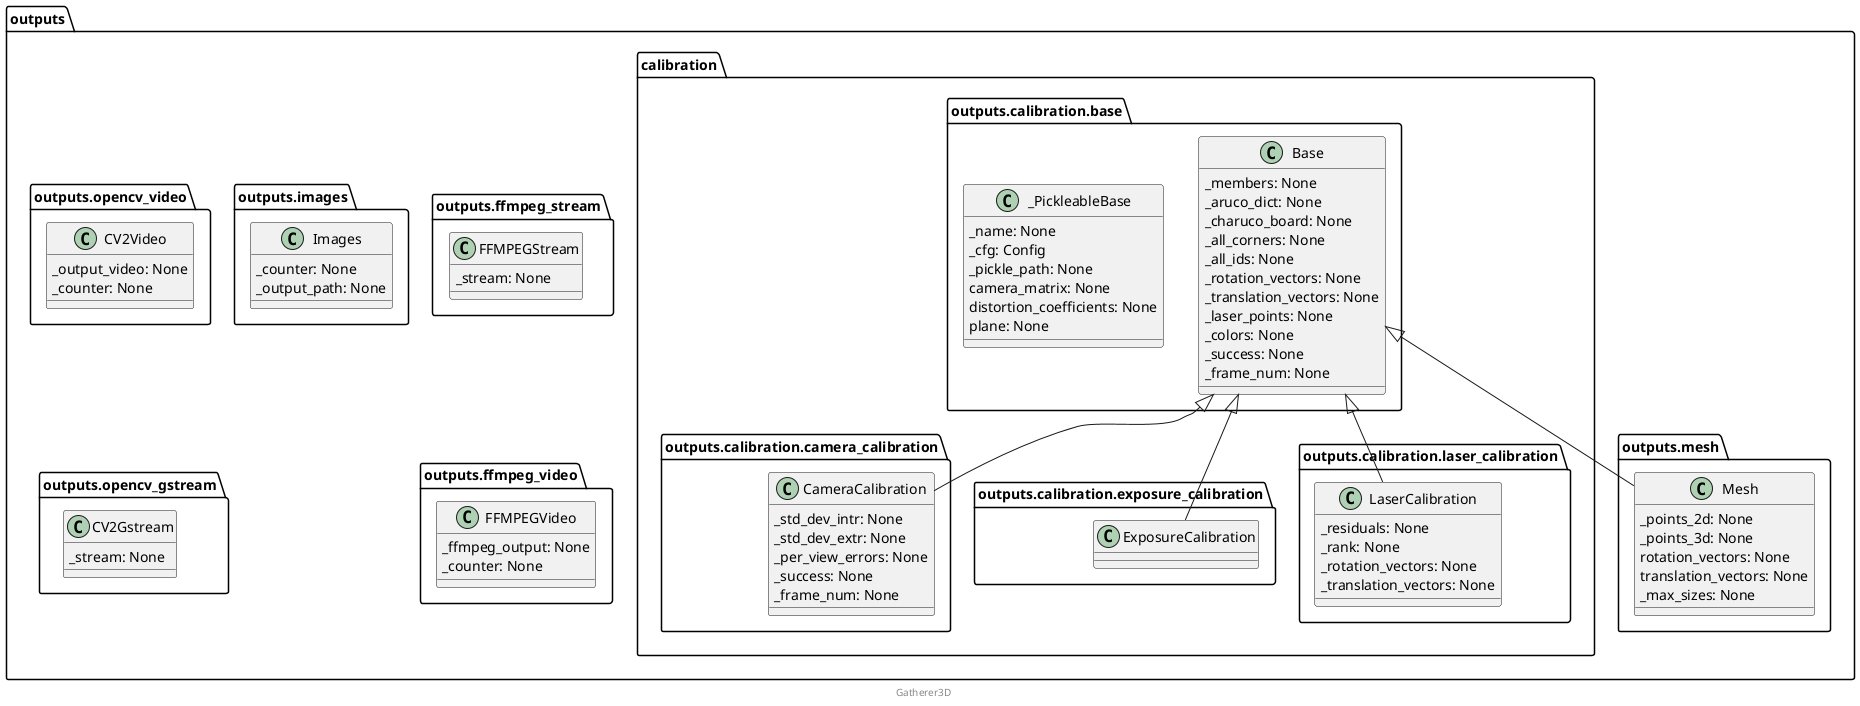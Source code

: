 @startuml outputs
namespace outputs {
    namespace calibration {
        namespace base {}
        namespace camera_calibration {}
        namespace exposure_calibration {}
        namespace laser_calibration {}
    }
    namespace ffmpeg_stream {}
    namespace ffmpeg_video {}
    namespace images {}
    namespace mesh {}
    namespace opencv_gstream {}
    namespace opencv_video {}
}
class outputs.calibration.base.Base {
    _members: None
    _aruco_dict: None
    _charuco_board: None
    _all_corners: None
    _all_ids: None
    _rotation_vectors: None
    _translation_vectors: None
    _laser_points: None
    _colors: None
    _success: None
    _frame_num: None
}
class outputs.calibration.base._PickleableBase {
    _name: None
    _cfg: Config
    _pickle_path: None
    camera_matrix: None
    distortion_coefficients: None
    plane: None
}
class outputs.calibration.camera_calibration.CameraCalibration {
    _std_dev_intr: None
    _std_dev_extr: None
    _per_view_errors: None
    _success: None
    _frame_num: None
}
class outputs.calibration.exposure_calibration.ExposureCalibration {
}
class outputs.calibration.laser_calibration.LaserCalibration {
    _residuals: None
    _rank: None
    _rotation_vectors: None
    _translation_vectors: None
}
class outputs.ffmpeg_stream.FFMPEGStream {
    _stream: None
}
class outputs.ffmpeg_video.FFMPEGVideo {
    _ffmpeg_output: None
    _counter: None
}
class outputs.images.Images {
    _counter: None
    _output_path: None
}
class outputs.mesh.Mesh {
    _points_2d: None
    _points_3d: None
    rotation_vectors: None
    translation_vectors: None
    _max_sizes: None
}
class outputs.opencv_gstream.CV2Gstream {
    _stream: None
}
class outputs.opencv_video.CV2Video {
    _output_video: None
    _counter: None
}

outputs.opencv_video.CV2Video -[hidden]- outputs.opencv_gstream.CV2Gstream
outputs.ffmpeg_stream.FFMPEGStream -[hidden]- outputs.ffmpeg_video.FFMPEGVideo

outputs.calibration.base.Base <|-- outputs.calibration.camera_calibration.CameraCalibration
outputs.calibration.base.Base <|-- outputs.calibration.exposure_calibration.ExposureCalibration
outputs.calibration.base.Base <|-- outputs.calibration.laser_calibration.LaserCalibration
outputs.calibration.base.Base <|-- outputs.mesh.Mesh
footer Gatherer3D
@enduml
